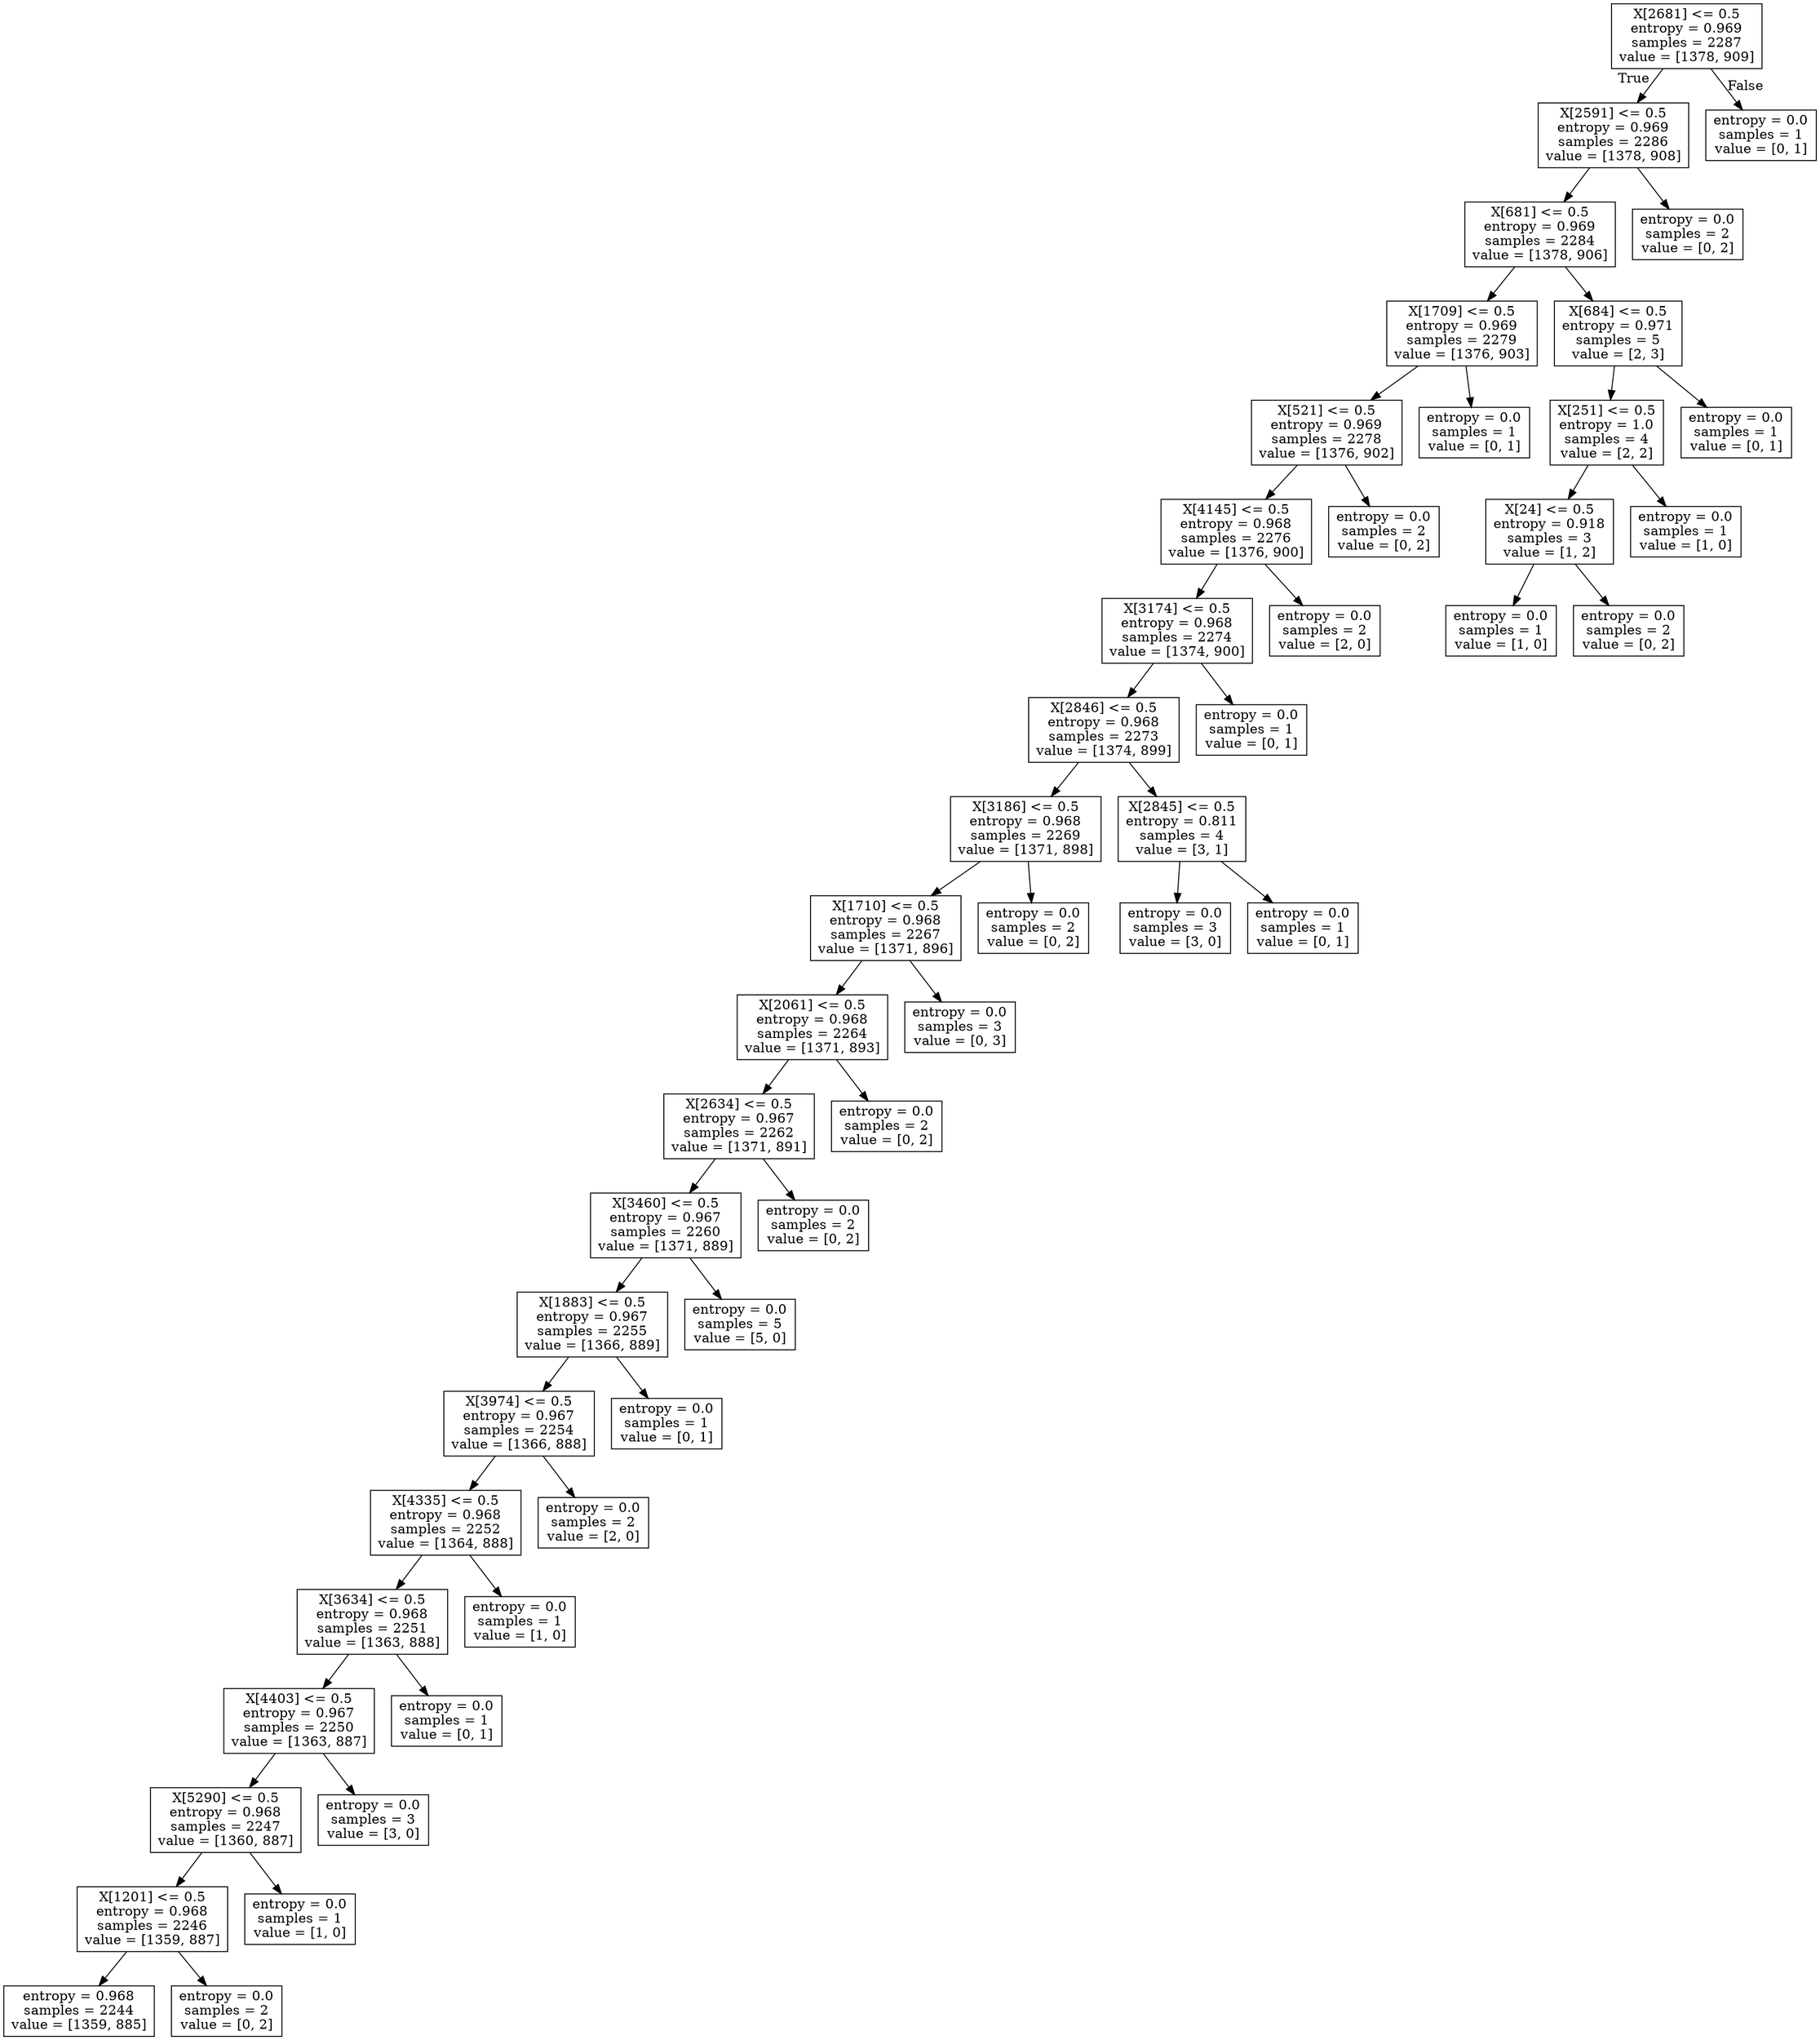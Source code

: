 digraph Tree {
node [shape=box] ;
0 [label="X[2681] <= 0.5\nentropy = 0.969\nsamples = 2287\nvalue = [1378, 909]"] ;
1 [label="X[2591] <= 0.5\nentropy = 0.969\nsamples = 2286\nvalue = [1378, 908]"] ;
0 -> 1 [labeldistance=2.5, labelangle=45, headlabel="True"] ;
2 [label="X[681] <= 0.5\nentropy = 0.969\nsamples = 2284\nvalue = [1378, 906]"] ;
1 -> 2 ;
3 [label="X[1709] <= 0.5\nentropy = 0.969\nsamples = 2279\nvalue = [1376, 903]"] ;
2 -> 3 ;
4 [label="X[521] <= 0.5\nentropy = 0.969\nsamples = 2278\nvalue = [1376, 902]"] ;
3 -> 4 ;
5 [label="X[4145] <= 0.5\nentropy = 0.968\nsamples = 2276\nvalue = [1376, 900]"] ;
4 -> 5 ;
6 [label="X[3174] <= 0.5\nentropy = 0.968\nsamples = 2274\nvalue = [1374, 900]"] ;
5 -> 6 ;
7 [label="X[2846] <= 0.5\nentropy = 0.968\nsamples = 2273\nvalue = [1374, 899]"] ;
6 -> 7 ;
8 [label="X[3186] <= 0.5\nentropy = 0.968\nsamples = 2269\nvalue = [1371, 898]"] ;
7 -> 8 ;
9 [label="X[1710] <= 0.5\nentropy = 0.968\nsamples = 2267\nvalue = [1371, 896]"] ;
8 -> 9 ;
10 [label="X[2061] <= 0.5\nentropy = 0.968\nsamples = 2264\nvalue = [1371, 893]"] ;
9 -> 10 ;
11 [label="X[2634] <= 0.5\nentropy = 0.967\nsamples = 2262\nvalue = [1371, 891]"] ;
10 -> 11 ;
12 [label="X[3460] <= 0.5\nentropy = 0.967\nsamples = 2260\nvalue = [1371, 889]"] ;
11 -> 12 ;
13 [label="X[1883] <= 0.5\nentropy = 0.967\nsamples = 2255\nvalue = [1366, 889]"] ;
12 -> 13 ;
14 [label="X[3974] <= 0.5\nentropy = 0.967\nsamples = 2254\nvalue = [1366, 888]"] ;
13 -> 14 ;
15 [label="X[4335] <= 0.5\nentropy = 0.968\nsamples = 2252\nvalue = [1364, 888]"] ;
14 -> 15 ;
16 [label="X[3634] <= 0.5\nentropy = 0.968\nsamples = 2251\nvalue = [1363, 888]"] ;
15 -> 16 ;
17 [label="X[4403] <= 0.5\nentropy = 0.967\nsamples = 2250\nvalue = [1363, 887]"] ;
16 -> 17 ;
18 [label="X[5290] <= 0.5\nentropy = 0.968\nsamples = 2247\nvalue = [1360, 887]"] ;
17 -> 18 ;
19 [label="X[1201] <= 0.5\nentropy = 0.968\nsamples = 2246\nvalue = [1359, 887]"] ;
18 -> 19 ;
20 [label="entropy = 0.968\nsamples = 2244\nvalue = [1359, 885]"] ;
19 -> 20 ;
21 [label="entropy = 0.0\nsamples = 2\nvalue = [0, 2]"] ;
19 -> 21 ;
22 [label="entropy = 0.0\nsamples = 1\nvalue = [1, 0]"] ;
18 -> 22 ;
23 [label="entropy = 0.0\nsamples = 3\nvalue = [3, 0]"] ;
17 -> 23 ;
24 [label="entropy = 0.0\nsamples = 1\nvalue = [0, 1]"] ;
16 -> 24 ;
25 [label="entropy = 0.0\nsamples = 1\nvalue = [1, 0]"] ;
15 -> 25 ;
26 [label="entropy = 0.0\nsamples = 2\nvalue = [2, 0]"] ;
14 -> 26 ;
27 [label="entropy = 0.0\nsamples = 1\nvalue = [0, 1]"] ;
13 -> 27 ;
28 [label="entropy = 0.0\nsamples = 5\nvalue = [5, 0]"] ;
12 -> 28 ;
29 [label="entropy = 0.0\nsamples = 2\nvalue = [0, 2]"] ;
11 -> 29 ;
30 [label="entropy = 0.0\nsamples = 2\nvalue = [0, 2]"] ;
10 -> 30 ;
31 [label="entropy = 0.0\nsamples = 3\nvalue = [0, 3]"] ;
9 -> 31 ;
32 [label="entropy = 0.0\nsamples = 2\nvalue = [0, 2]"] ;
8 -> 32 ;
33 [label="X[2845] <= 0.5\nentropy = 0.811\nsamples = 4\nvalue = [3, 1]"] ;
7 -> 33 ;
34 [label="entropy = 0.0\nsamples = 3\nvalue = [3, 0]"] ;
33 -> 34 ;
35 [label="entropy = 0.0\nsamples = 1\nvalue = [0, 1]"] ;
33 -> 35 ;
36 [label="entropy = 0.0\nsamples = 1\nvalue = [0, 1]"] ;
6 -> 36 ;
37 [label="entropy = 0.0\nsamples = 2\nvalue = [2, 0]"] ;
5 -> 37 ;
38 [label="entropy = 0.0\nsamples = 2\nvalue = [0, 2]"] ;
4 -> 38 ;
39 [label="entropy = 0.0\nsamples = 1\nvalue = [0, 1]"] ;
3 -> 39 ;
40 [label="X[684] <= 0.5\nentropy = 0.971\nsamples = 5\nvalue = [2, 3]"] ;
2 -> 40 ;
41 [label="X[251] <= 0.5\nentropy = 1.0\nsamples = 4\nvalue = [2, 2]"] ;
40 -> 41 ;
42 [label="X[24] <= 0.5\nentropy = 0.918\nsamples = 3\nvalue = [1, 2]"] ;
41 -> 42 ;
43 [label="entropy = 0.0\nsamples = 1\nvalue = [1, 0]"] ;
42 -> 43 ;
44 [label="entropy = 0.0\nsamples = 2\nvalue = [0, 2]"] ;
42 -> 44 ;
45 [label="entropy = 0.0\nsamples = 1\nvalue = [1, 0]"] ;
41 -> 45 ;
46 [label="entropy = 0.0\nsamples = 1\nvalue = [0, 1]"] ;
40 -> 46 ;
47 [label="entropy = 0.0\nsamples = 2\nvalue = [0, 2]"] ;
1 -> 47 ;
48 [label="entropy = 0.0\nsamples = 1\nvalue = [0, 1]"] ;
0 -> 48 [labeldistance=2.5, labelangle=-45, headlabel="False"] ;
}